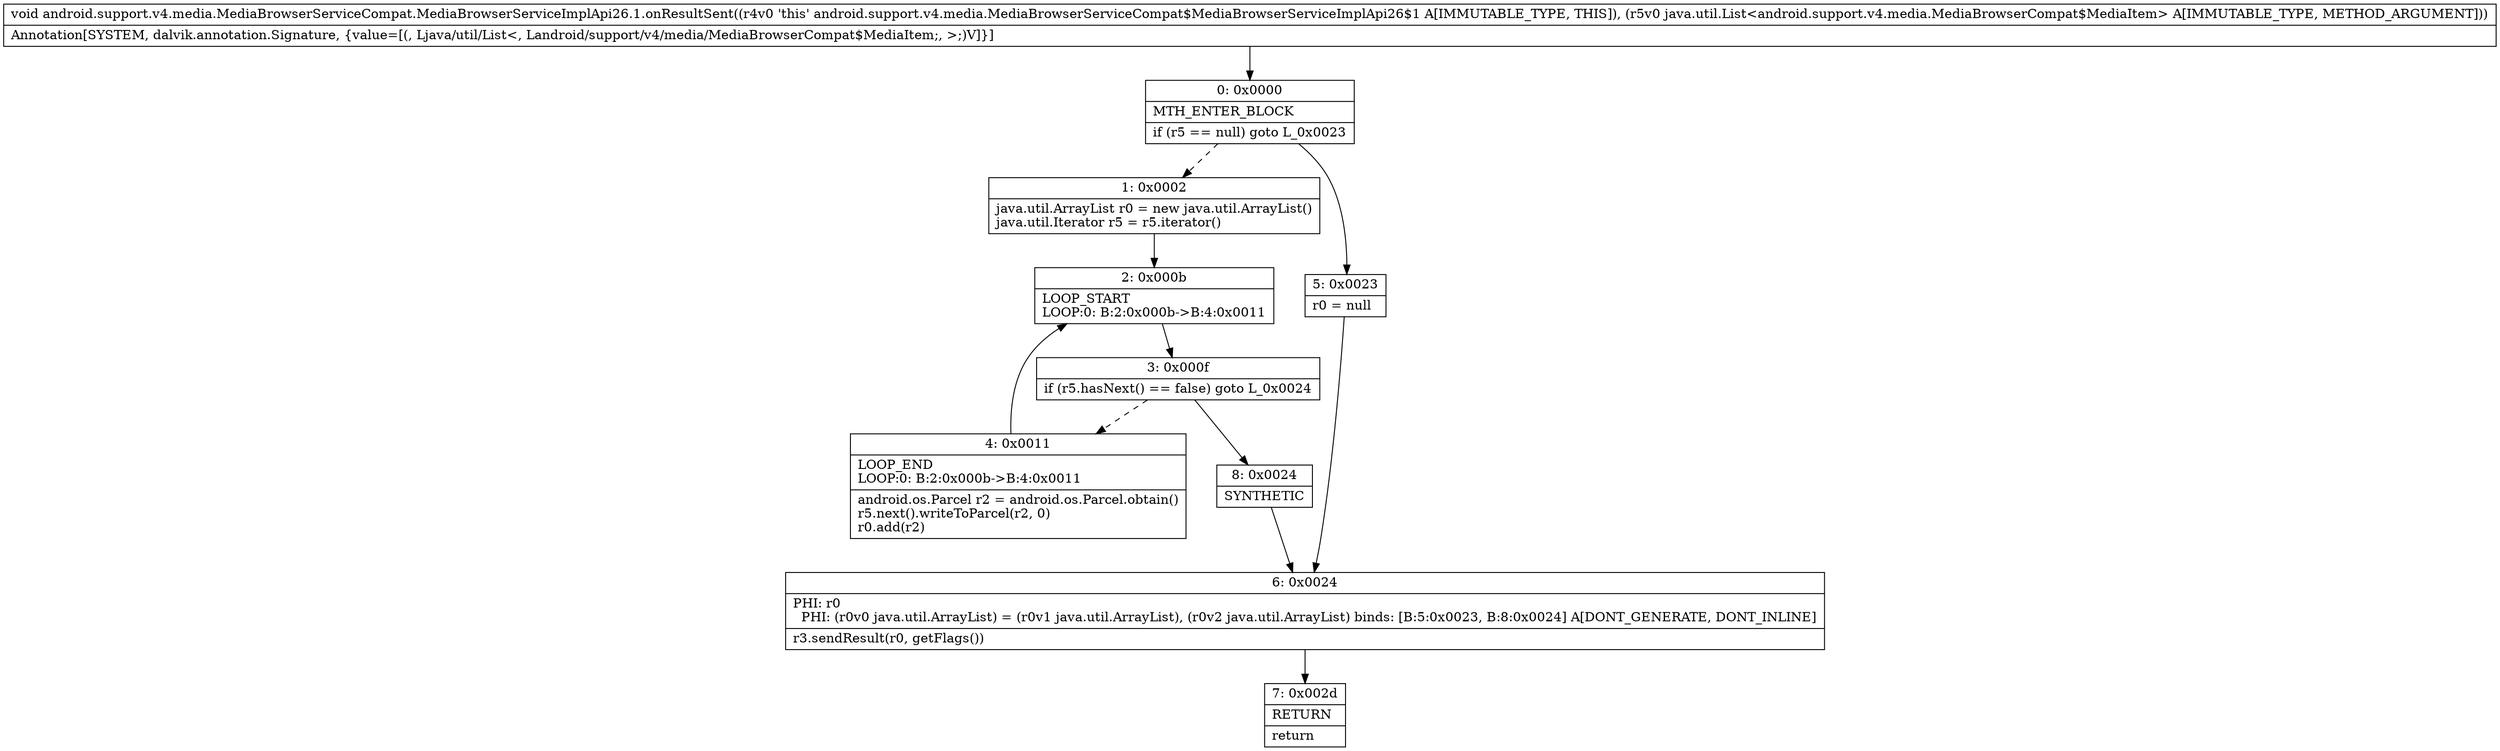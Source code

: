 digraph "CFG forandroid.support.v4.media.MediaBrowserServiceCompat.MediaBrowserServiceImplApi26.1.onResultSent(Ljava\/util\/List;)V" {
Node_0 [shape=record,label="{0\:\ 0x0000|MTH_ENTER_BLOCK\l|if (r5 == null) goto L_0x0023\l}"];
Node_1 [shape=record,label="{1\:\ 0x0002|java.util.ArrayList r0 = new java.util.ArrayList()\ljava.util.Iterator r5 = r5.iterator()\l}"];
Node_2 [shape=record,label="{2\:\ 0x000b|LOOP_START\lLOOP:0: B:2:0x000b\-\>B:4:0x0011\l}"];
Node_3 [shape=record,label="{3\:\ 0x000f|if (r5.hasNext() == false) goto L_0x0024\l}"];
Node_4 [shape=record,label="{4\:\ 0x0011|LOOP_END\lLOOP:0: B:2:0x000b\-\>B:4:0x0011\l|android.os.Parcel r2 = android.os.Parcel.obtain()\lr5.next().writeToParcel(r2, 0)\lr0.add(r2)\l}"];
Node_5 [shape=record,label="{5\:\ 0x0023|r0 = null\l}"];
Node_6 [shape=record,label="{6\:\ 0x0024|PHI: r0 \l  PHI: (r0v0 java.util.ArrayList) = (r0v1 java.util.ArrayList), (r0v2 java.util.ArrayList) binds: [B:5:0x0023, B:8:0x0024] A[DONT_GENERATE, DONT_INLINE]\l|r3.sendResult(r0, getFlags())\l}"];
Node_7 [shape=record,label="{7\:\ 0x002d|RETURN\l|return\l}"];
Node_8 [shape=record,label="{8\:\ 0x0024|SYNTHETIC\l}"];
MethodNode[shape=record,label="{void android.support.v4.media.MediaBrowserServiceCompat.MediaBrowserServiceImplApi26.1.onResultSent((r4v0 'this' android.support.v4.media.MediaBrowserServiceCompat$MediaBrowserServiceImplApi26$1 A[IMMUTABLE_TYPE, THIS]), (r5v0 java.util.List\<android.support.v4.media.MediaBrowserCompat$MediaItem\> A[IMMUTABLE_TYPE, METHOD_ARGUMENT]))  | Annotation[SYSTEM, dalvik.annotation.Signature, \{value=[(, Ljava\/util\/List\<, Landroid\/support\/v4\/media\/MediaBrowserCompat$MediaItem;, \>;)V]\}]\l}"];
MethodNode -> Node_0;
Node_0 -> Node_1[style=dashed];
Node_0 -> Node_5;
Node_1 -> Node_2;
Node_2 -> Node_3;
Node_3 -> Node_4[style=dashed];
Node_3 -> Node_8;
Node_4 -> Node_2;
Node_5 -> Node_6;
Node_6 -> Node_7;
Node_8 -> Node_6;
}

